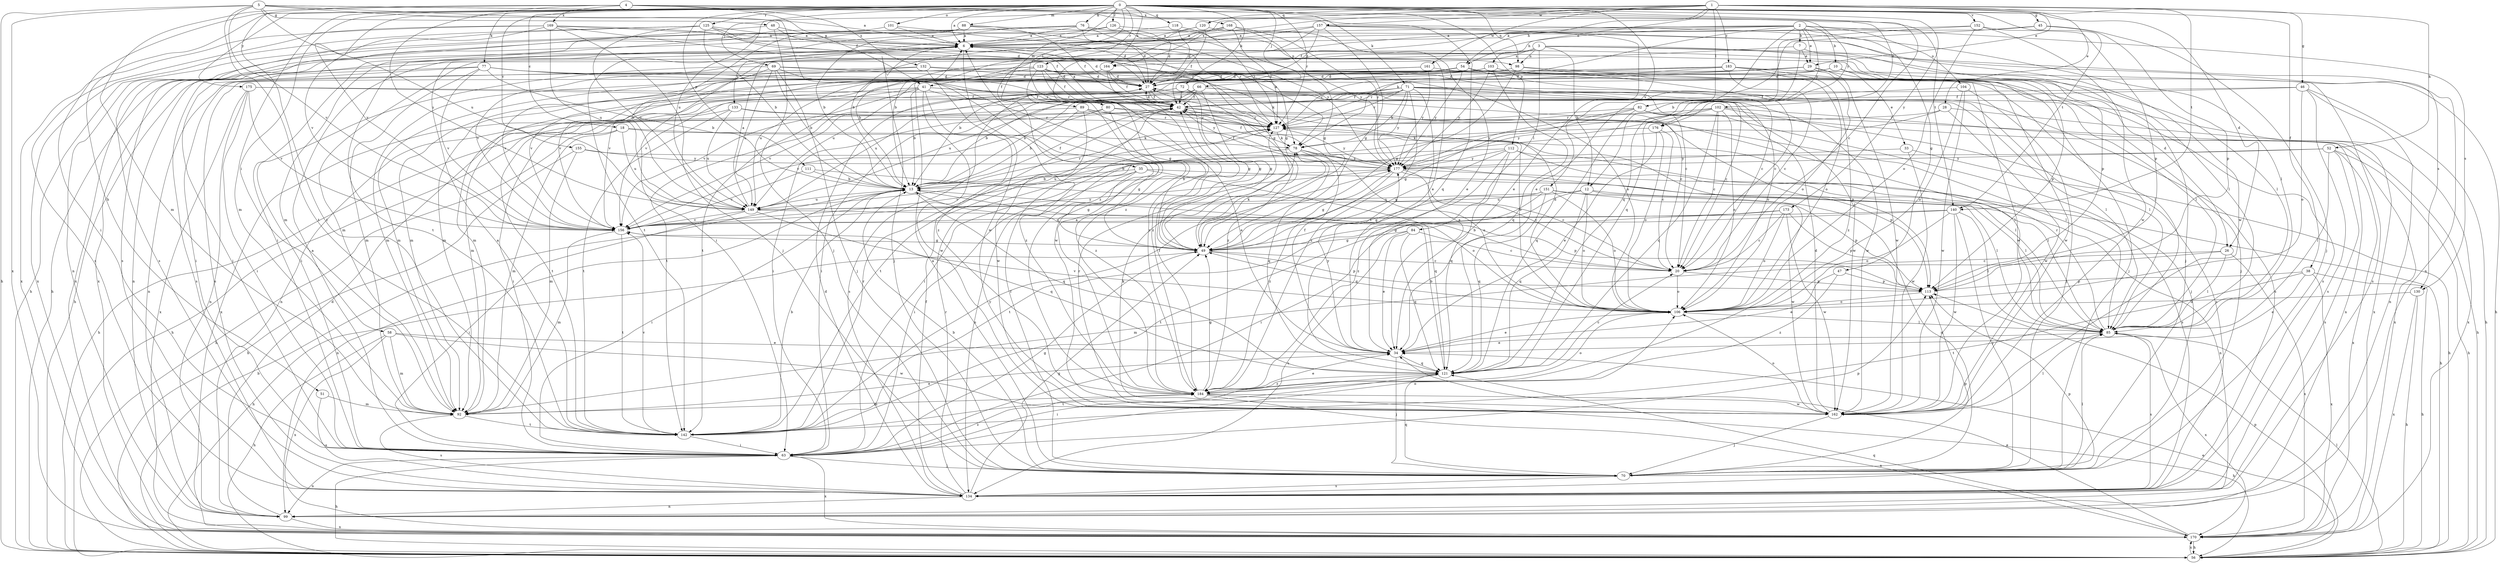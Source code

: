 strict digraph  {
0;
1;
2;
3;
4;
5;
6;
7;
10;
12;
13;
18;
20;
26;
27;
28;
29;
33;
34;
35;
38;
41;
42;
45;
46;
47;
48;
49;
51;
52;
54;
56;
58;
63;
66;
69;
70;
71;
72;
76;
77;
78;
80;
82;
84;
85;
88;
89;
92;
98;
99;
101;
102;
103;
104;
106;
111;
112;
113;
118;
120;
121;
123;
125;
126;
127;
130;
132;
133;
134;
140;
142;
149;
151;
152;
155;
156;
157;
161;
162;
164;
168;
169;
170;
173;
175;
176;
177;
183;
184;
0 -> 6  [label=a];
0 -> 18  [label=c];
0 -> 20  [label=c];
0 -> 26  [label=d];
0 -> 45  [label=g];
0 -> 51  [label=h];
0 -> 58  [label=i];
0 -> 63  [label=i];
0 -> 66  [label=j];
0 -> 69  [label=j];
0 -> 71  [label=k];
0 -> 72  [label=k];
0 -> 76  [label=k];
0 -> 77  [label=k];
0 -> 80  [label=l];
0 -> 88  [label=m];
0 -> 89  [label=m];
0 -> 92  [label=m];
0 -> 98  [label=n];
0 -> 101  [label=o];
0 -> 102  [label=o];
0 -> 111  [label=p];
0 -> 112  [label=p];
0 -> 118  [label=q];
0 -> 123  [label=r];
0 -> 125  [label=r];
0 -> 126  [label=r];
0 -> 127  [label=r];
0 -> 140  [label=t];
0 -> 151  [label=v];
0 -> 152  [label=v];
0 -> 155  [label=v];
0 -> 156  [label=v];
0 -> 164  [label=x];
0 -> 173  [label=y];
0 -> 175  [label=y];
1 -> 28  [label=e];
1 -> 29  [label=e];
1 -> 35  [label=f];
1 -> 38  [label=f];
1 -> 46  [label=g];
1 -> 52  [label=h];
1 -> 54  [label=h];
1 -> 82  [label=l];
1 -> 103  [label=o];
1 -> 120  [label=q];
1 -> 140  [label=t];
1 -> 149  [label=u];
1 -> 157  [label=w];
1 -> 161  [label=w];
1 -> 164  [label=x];
1 -> 183  [label=z];
2 -> 7  [label=b];
2 -> 10  [label=b];
2 -> 12  [label=b];
2 -> 29  [label=e];
2 -> 41  [label=f];
2 -> 47  [label=g];
2 -> 54  [label=h];
2 -> 63  [label=i];
2 -> 78  [label=k];
2 -> 92  [label=m];
2 -> 104  [label=o];
2 -> 130  [label=s];
2 -> 176  [label=y];
3 -> 12  [label=b];
3 -> 13  [label=b];
3 -> 26  [label=d];
3 -> 56  [label=h];
3 -> 84  [label=l];
3 -> 85  [label=l];
3 -> 92  [label=m];
3 -> 98  [label=n];
3 -> 130  [label=s];
3 -> 164  [label=x];
4 -> 41  [label=f];
4 -> 92  [label=m];
4 -> 132  [label=s];
4 -> 140  [label=t];
4 -> 142  [label=t];
4 -> 149  [label=u];
4 -> 168  [label=x];
4 -> 169  [label=x];
5 -> 6  [label=a];
5 -> 48  [label=g];
5 -> 56  [label=h];
5 -> 121  [label=q];
5 -> 142  [label=t];
5 -> 149  [label=u];
5 -> 156  [label=v];
5 -> 170  [label=x];
5 -> 176  [label=y];
5 -> 184  [label=z];
6 -> 27  [label=d];
6 -> 70  [label=j];
6 -> 85  [label=l];
6 -> 98  [label=n];
6 -> 99  [label=n];
6 -> 113  [label=p];
6 -> 133  [label=s];
6 -> 162  [label=w];
7 -> 29  [label=e];
7 -> 70  [label=j];
7 -> 121  [label=q];
7 -> 156  [label=v];
10 -> 27  [label=d];
10 -> 33  [label=e];
10 -> 113  [label=p];
10 -> 149  [label=u];
12 -> 99  [label=n];
12 -> 106  [label=o];
12 -> 121  [label=q];
12 -> 142  [label=t];
12 -> 149  [label=u];
12 -> 162  [label=w];
13 -> 42  [label=f];
13 -> 63  [label=i];
13 -> 99  [label=n];
13 -> 106  [label=o];
13 -> 121  [label=q];
13 -> 127  [label=r];
13 -> 149  [label=u];
18 -> 49  [label=g];
18 -> 56  [label=h];
18 -> 78  [label=k];
18 -> 92  [label=m];
18 -> 149  [label=u];
20 -> 13  [label=b];
20 -> 106  [label=o];
20 -> 113  [label=p];
26 -> 20  [label=c];
26 -> 85  [label=l];
26 -> 92  [label=m];
26 -> 170  [label=x];
27 -> 42  [label=f];
27 -> 49  [label=g];
27 -> 134  [label=s];
27 -> 162  [label=w];
28 -> 63  [label=i];
28 -> 127  [label=r];
28 -> 162  [label=w];
28 -> 170  [label=x];
29 -> 27  [label=d];
29 -> 70  [label=j];
29 -> 106  [label=o];
29 -> 127  [label=r];
29 -> 142  [label=t];
29 -> 162  [label=w];
33 -> 56  [label=h];
33 -> 162  [label=w];
33 -> 177  [label=y];
34 -> 42  [label=f];
34 -> 70  [label=j];
34 -> 121  [label=q];
34 -> 177  [label=y];
35 -> 13  [label=b];
35 -> 49  [label=g];
35 -> 63  [label=i];
35 -> 85  [label=l];
35 -> 121  [label=q];
35 -> 156  [label=v];
38 -> 34  [label=e];
38 -> 56  [label=h];
38 -> 113  [label=p];
38 -> 142  [label=t];
38 -> 170  [label=x];
41 -> 13  [label=b];
41 -> 20  [label=c];
41 -> 42  [label=f];
41 -> 99  [label=n];
41 -> 156  [label=v];
41 -> 162  [label=w];
41 -> 170  [label=x];
41 -> 177  [label=y];
41 -> 184  [label=z];
42 -> 6  [label=a];
42 -> 27  [label=d];
42 -> 63  [label=i];
42 -> 106  [label=o];
42 -> 127  [label=r];
45 -> 6  [label=a];
45 -> 34  [label=e];
45 -> 70  [label=j];
45 -> 113  [label=p];
46 -> 42  [label=f];
46 -> 56  [label=h];
46 -> 92  [label=m];
46 -> 99  [label=n];
46 -> 106  [label=o];
46 -> 134  [label=s];
47 -> 34  [label=e];
47 -> 113  [label=p];
47 -> 184  [label=z];
48 -> 6  [label=a];
48 -> 27  [label=d];
48 -> 70  [label=j];
48 -> 134  [label=s];
49 -> 20  [label=c];
49 -> 56  [label=h];
49 -> 78  [label=k];
49 -> 113  [label=p];
51 -> 92  [label=m];
51 -> 134  [label=s];
52 -> 56  [label=h];
52 -> 85  [label=l];
52 -> 134  [label=s];
52 -> 149  [label=u];
52 -> 170  [label=x];
52 -> 177  [label=y];
54 -> 13  [label=b];
54 -> 20  [label=c];
54 -> 27  [label=d];
54 -> 70  [label=j];
54 -> 92  [label=m];
54 -> 134  [label=s];
54 -> 156  [label=v];
54 -> 177  [label=y];
56 -> 13  [label=b];
56 -> 34  [label=e];
56 -> 85  [label=l];
56 -> 113  [label=p];
56 -> 170  [label=x];
58 -> 34  [label=e];
58 -> 56  [label=h];
58 -> 92  [label=m];
58 -> 162  [label=w];
58 -> 170  [label=x];
63 -> 6  [label=a];
63 -> 49  [label=g];
63 -> 56  [label=h];
63 -> 70  [label=j];
63 -> 99  [label=n];
63 -> 106  [label=o];
63 -> 113  [label=p];
63 -> 170  [label=x];
63 -> 184  [label=z];
66 -> 13  [label=b];
66 -> 42  [label=f];
66 -> 49  [label=g];
66 -> 63  [label=i];
66 -> 156  [label=v];
66 -> 162  [label=w];
66 -> 170  [label=x];
69 -> 13  [label=b];
69 -> 27  [label=d];
69 -> 63  [label=i];
69 -> 70  [label=j];
69 -> 85  [label=l];
69 -> 92  [label=m];
69 -> 127  [label=r];
69 -> 149  [label=u];
70 -> 6  [label=a];
70 -> 13  [label=b];
70 -> 42  [label=f];
70 -> 85  [label=l];
70 -> 113  [label=p];
70 -> 121  [label=q];
70 -> 134  [label=s];
71 -> 13  [label=b];
71 -> 20  [label=c];
71 -> 34  [label=e];
71 -> 42  [label=f];
71 -> 63  [label=i];
71 -> 78  [label=k];
71 -> 85  [label=l];
71 -> 106  [label=o];
71 -> 127  [label=r];
71 -> 134  [label=s];
71 -> 149  [label=u];
71 -> 177  [label=y];
71 -> 184  [label=z];
72 -> 42  [label=f];
72 -> 49  [label=g];
72 -> 142  [label=t];
72 -> 149  [label=u];
72 -> 184  [label=z];
76 -> 6  [label=a];
76 -> 13  [label=b];
76 -> 27  [label=d];
76 -> 34  [label=e];
76 -> 127  [label=r];
76 -> 142  [label=t];
76 -> 149  [label=u];
76 -> 177  [label=y];
77 -> 13  [label=b];
77 -> 27  [label=d];
77 -> 49  [label=g];
77 -> 63  [label=i];
77 -> 92  [label=m];
77 -> 127  [label=r];
77 -> 134  [label=s];
77 -> 156  [label=v];
78 -> 42  [label=f];
78 -> 106  [label=o];
78 -> 121  [label=q];
78 -> 134  [label=s];
78 -> 177  [label=y];
80 -> 56  [label=h];
80 -> 85  [label=l];
80 -> 127  [label=r];
80 -> 156  [label=v];
80 -> 184  [label=z];
82 -> 49  [label=g];
82 -> 56  [label=h];
82 -> 70  [label=j];
82 -> 121  [label=q];
82 -> 127  [label=r];
82 -> 170  [label=x];
82 -> 177  [label=y];
84 -> 20  [label=c];
84 -> 34  [label=e];
84 -> 49  [label=g];
84 -> 121  [label=q];
84 -> 134  [label=s];
85 -> 34  [label=e];
85 -> 127  [label=r];
85 -> 134  [label=s];
85 -> 170  [label=x];
88 -> 6  [label=a];
88 -> 42  [label=f];
88 -> 49  [label=g];
88 -> 56  [label=h];
88 -> 63  [label=i];
88 -> 170  [label=x];
88 -> 177  [label=y];
89 -> 13  [label=b];
89 -> 34  [label=e];
89 -> 113  [label=p];
89 -> 127  [label=r];
89 -> 142  [label=t];
89 -> 162  [label=w];
92 -> 34  [label=e];
92 -> 134  [label=s];
92 -> 142  [label=t];
98 -> 20  [label=c];
98 -> 27  [label=d];
98 -> 49  [label=g];
98 -> 85  [label=l];
99 -> 27  [label=d];
99 -> 170  [label=x];
101 -> 6  [label=a];
101 -> 27  [label=d];
101 -> 99  [label=n];
102 -> 20  [label=c];
102 -> 99  [label=n];
102 -> 106  [label=o];
102 -> 121  [label=q];
102 -> 127  [label=r];
102 -> 134  [label=s];
102 -> 142  [label=t];
102 -> 177  [label=y];
103 -> 27  [label=d];
103 -> 56  [label=h];
103 -> 121  [label=q];
103 -> 149  [label=u];
103 -> 156  [label=v];
103 -> 162  [label=w];
103 -> 177  [label=y];
104 -> 42  [label=f];
104 -> 70  [label=j];
104 -> 106  [label=o];
104 -> 162  [label=w];
106 -> 27  [label=d];
106 -> 34  [label=e];
106 -> 49  [label=g];
106 -> 85  [label=l];
106 -> 156  [label=v];
111 -> 13  [label=b];
111 -> 20  [label=c];
111 -> 156  [label=v];
112 -> 13  [label=b];
112 -> 49  [label=g];
112 -> 85  [label=l];
112 -> 121  [label=q];
112 -> 134  [label=s];
112 -> 177  [label=y];
112 -> 184  [label=z];
113 -> 106  [label=o];
118 -> 6  [label=a];
118 -> 27  [label=d];
118 -> 127  [label=r];
120 -> 6  [label=a];
120 -> 13  [label=b];
120 -> 42  [label=f];
120 -> 99  [label=n];
121 -> 13  [label=b];
121 -> 20  [label=c];
121 -> 63  [label=i];
121 -> 142  [label=t];
121 -> 184  [label=z];
123 -> 20  [label=c];
123 -> 27  [label=d];
123 -> 42  [label=f];
123 -> 78  [label=k];
123 -> 99  [label=n];
123 -> 134  [label=s];
123 -> 156  [label=v];
123 -> 162  [label=w];
123 -> 184  [label=z];
125 -> 6  [label=a];
125 -> 13  [label=b];
125 -> 49  [label=g];
125 -> 127  [label=r];
125 -> 134  [label=s];
125 -> 149  [label=u];
125 -> 170  [label=x];
126 -> 6  [label=a];
126 -> 27  [label=d];
126 -> 34  [label=e];
126 -> 56  [label=h];
127 -> 78  [label=k];
127 -> 85  [label=l];
127 -> 177  [label=y];
130 -> 56  [label=h];
130 -> 106  [label=o];
130 -> 170  [label=x];
132 -> 27  [label=d];
132 -> 63  [label=i];
132 -> 92  [label=m];
132 -> 106  [label=o];
132 -> 184  [label=z];
133 -> 56  [label=h];
133 -> 85  [label=l];
133 -> 127  [label=r];
133 -> 142  [label=t];
133 -> 149  [label=u];
134 -> 27  [label=d];
134 -> 42  [label=f];
134 -> 49  [label=g];
134 -> 99  [label=n];
134 -> 113  [label=p];
134 -> 127  [label=r];
140 -> 70  [label=j];
140 -> 85  [label=l];
140 -> 106  [label=o];
140 -> 142  [label=t];
140 -> 156  [label=v];
140 -> 162  [label=w];
142 -> 6  [label=a];
142 -> 13  [label=b];
142 -> 63  [label=i];
142 -> 127  [label=r];
142 -> 156  [label=v];
142 -> 177  [label=y];
149 -> 6  [label=a];
149 -> 63  [label=i];
149 -> 113  [label=p];
149 -> 121  [label=q];
149 -> 156  [label=v];
151 -> 49  [label=g];
151 -> 63  [label=i];
151 -> 106  [label=o];
151 -> 113  [label=p];
151 -> 121  [label=q];
151 -> 149  [label=u];
151 -> 70  [label=n];
152 -> 6  [label=a];
152 -> 106  [label=o];
152 -> 113  [label=p];
152 -> 121  [label=q];
152 -> 162  [label=w];
155 -> 56  [label=h];
155 -> 92  [label=m];
155 -> 113  [label=p];
155 -> 177  [label=y];
156 -> 49  [label=g];
156 -> 92  [label=m];
156 -> 142  [label=t];
156 -> 177  [label=y];
157 -> 6  [label=a];
157 -> 13  [label=b];
157 -> 27  [label=d];
157 -> 34  [label=e];
157 -> 49  [label=g];
157 -> 85  [label=l];
157 -> 142  [label=t];
157 -> 162  [label=w];
161 -> 27  [label=d];
161 -> 156  [label=v];
161 -> 162  [label=w];
161 -> 177  [label=y];
162 -> 27  [label=d];
162 -> 70  [label=j];
162 -> 78  [label=k];
162 -> 85  [label=l];
162 -> 106  [label=o];
162 -> 127  [label=r];
164 -> 27  [label=d];
164 -> 42  [label=f];
164 -> 92  [label=m];
164 -> 184  [label=z];
168 -> 6  [label=a];
168 -> 49  [label=g];
168 -> 127  [label=r];
168 -> 170  [label=x];
168 -> 177  [label=y];
168 -> 184  [label=z];
169 -> 6  [label=a];
169 -> 42  [label=f];
169 -> 70  [label=j];
169 -> 78  [label=k];
169 -> 134  [label=s];
169 -> 149  [label=u];
169 -> 156  [label=v];
169 -> 170  [label=x];
170 -> 34  [label=e];
170 -> 56  [label=h];
170 -> 121  [label=q];
173 -> 20  [label=c];
173 -> 49  [label=g];
173 -> 106  [label=o];
173 -> 113  [label=p];
173 -> 156  [label=v];
173 -> 162  [label=w];
175 -> 42  [label=f];
175 -> 63  [label=i];
175 -> 85  [label=l];
175 -> 99  [label=n];
175 -> 156  [label=v];
175 -> 170  [label=x];
176 -> 20  [label=c];
176 -> 34  [label=e];
176 -> 78  [label=k];
176 -> 106  [label=o];
177 -> 13  [label=b];
177 -> 20  [label=c];
177 -> 42  [label=f];
177 -> 49  [label=g];
177 -> 56  [label=h];
177 -> 85  [label=l];
177 -> 184  [label=z];
183 -> 20  [label=c];
183 -> 27  [label=d];
183 -> 92  [label=m];
183 -> 106  [label=o];
183 -> 127  [label=r];
183 -> 134  [label=s];
183 -> 156  [label=v];
183 -> 184  [label=z];
184 -> 6  [label=a];
184 -> 34  [label=e];
184 -> 42  [label=f];
184 -> 49  [label=g];
184 -> 56  [label=h];
184 -> 92  [label=m];
184 -> 106  [label=o];
184 -> 162  [label=w];
184 -> 170  [label=x];
}

